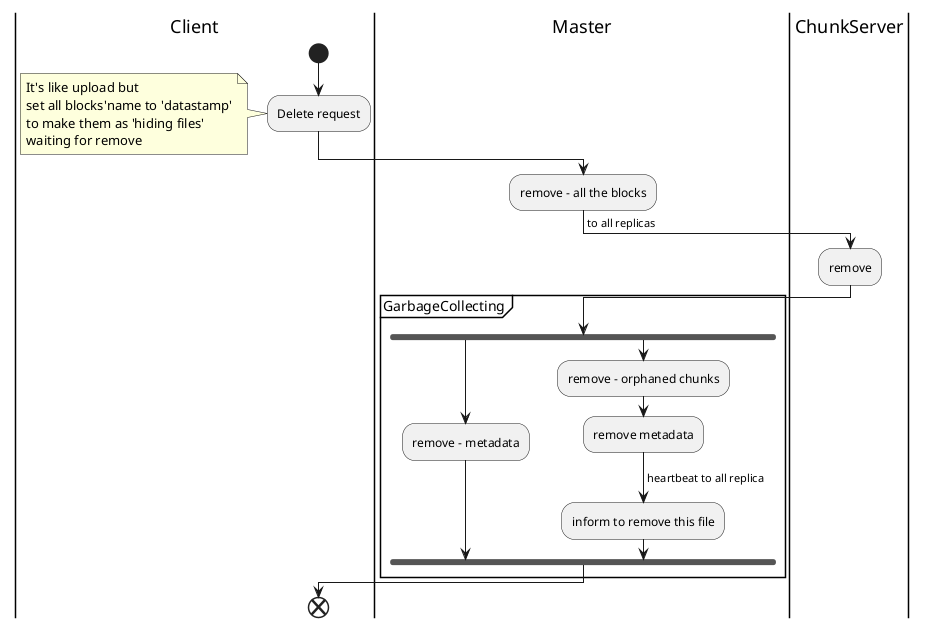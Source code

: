 @startuml "Delete"

|Client|
start
:Delete request;
note left
    It's like upload but
    set all blocks'name to 'datastamp'
    to make them as 'hiding files'
    waiting for remove
end note

|Master|
:remove - all the blocks;

|ChunkServer|
-> to all replicas;
:remove;

|Master|
partition GarbageCollecting {
    fork
        :remove - metadata;
    fork again
        :remove - orphaned chunks;

        :remove metadata;

        -> heartbeat to all replica;
        :inform to remove this file;
    end fork
    

}

|Client|
end

@enduml